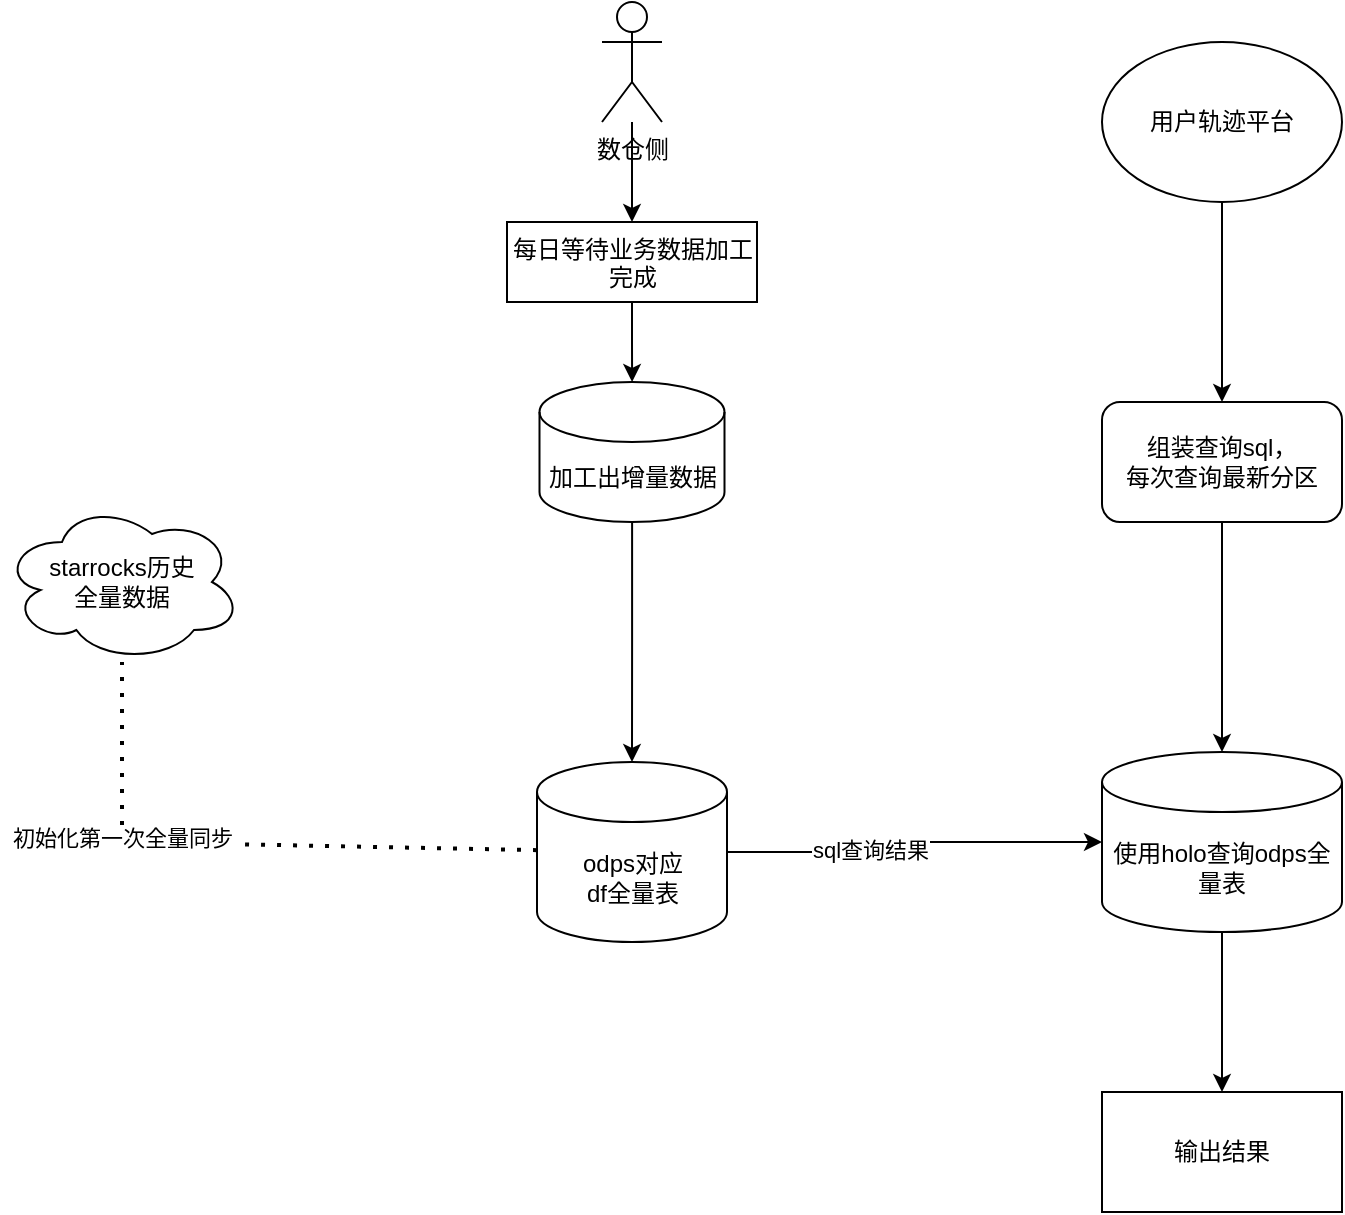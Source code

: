 <mxfile version="28.1.0">
  <diagram name="第 1 页" id="5voi8yb7iHYW7vKMXMiH">
    <mxGraphModel dx="1845" dy="655" grid="1" gridSize="10" guides="1" tooltips="1" connect="1" arrows="1" fold="1" page="1" pageScale="1" pageWidth="827" pageHeight="1169" math="0" shadow="0">
      <root>
        <mxCell id="0" />
        <mxCell id="1" parent="0" />
        <mxCell id="MrIlbHOsHNiRRGtyVH3s-3" value="" style="edgeStyle=orthogonalEdgeStyle;rounded=0;orthogonalLoop=1;jettySize=auto;html=1;" edge="1" parent="1" source="MrIlbHOsHNiRRGtyVH3s-1" target="MrIlbHOsHNiRRGtyVH3s-2">
          <mxGeometry relative="1" as="geometry" />
        </mxCell>
        <mxCell id="MrIlbHOsHNiRRGtyVH3s-1" value="用户轨迹平台" style="ellipse;whiteSpace=wrap;html=1;" vertex="1" parent="1">
          <mxGeometry x="330" y="60" width="120" height="80" as="geometry" />
        </mxCell>
        <mxCell id="MrIlbHOsHNiRRGtyVH3s-5" value="" style="edgeStyle=orthogonalEdgeStyle;rounded=0;orthogonalLoop=1;jettySize=auto;html=1;" edge="1" parent="1" source="MrIlbHOsHNiRRGtyVH3s-2" target="MrIlbHOsHNiRRGtyVH3s-4">
          <mxGeometry relative="1" as="geometry" />
        </mxCell>
        <mxCell id="MrIlbHOsHNiRRGtyVH3s-2" value="组装查询sql，&lt;div&gt;每次查询最新分区&lt;/div&gt;" style="rounded=1;whiteSpace=wrap;html=1;" vertex="1" parent="1">
          <mxGeometry x="330" y="240" width="120" height="60" as="geometry" />
        </mxCell>
        <mxCell id="MrIlbHOsHNiRRGtyVH3s-16" value="" style="edgeStyle=orthogonalEdgeStyle;rounded=0;orthogonalLoop=1;jettySize=auto;html=1;" edge="1" parent="1" source="MrIlbHOsHNiRRGtyVH3s-4" target="MrIlbHOsHNiRRGtyVH3s-15">
          <mxGeometry relative="1" as="geometry" />
        </mxCell>
        <mxCell id="MrIlbHOsHNiRRGtyVH3s-4" value="使用holo查询odps全量表" style="shape=cylinder3;whiteSpace=wrap;html=1;boundedLbl=1;backgroundOutline=1;size=15;" vertex="1" parent="1">
          <mxGeometry x="330" y="415" width="120" height="90" as="geometry" />
        </mxCell>
        <mxCell id="MrIlbHOsHNiRRGtyVH3s-9" value="" style="edgeStyle=orthogonalEdgeStyle;rounded=0;orthogonalLoop=1;jettySize=auto;html=1;" edge="1" parent="1" source="MrIlbHOsHNiRRGtyVH3s-7" target="MrIlbHOsHNiRRGtyVH3s-8">
          <mxGeometry relative="1" as="geometry" />
        </mxCell>
        <mxCell id="MrIlbHOsHNiRRGtyVH3s-7" value="数仓侧" style="shape=umlActor;verticalLabelPosition=bottom;verticalAlign=top;html=1;outlineConnect=0;" vertex="1" parent="1">
          <mxGeometry x="80" y="40" width="30" height="60" as="geometry" />
        </mxCell>
        <mxCell id="MrIlbHOsHNiRRGtyVH3s-11" value="" style="edgeStyle=orthogonalEdgeStyle;rounded=0;orthogonalLoop=1;jettySize=auto;html=1;" edge="1" parent="1" source="MrIlbHOsHNiRRGtyVH3s-8" target="MrIlbHOsHNiRRGtyVH3s-10">
          <mxGeometry relative="1" as="geometry" />
        </mxCell>
        <mxCell id="MrIlbHOsHNiRRGtyVH3s-8" value="每日等待业务数据加工完成" style="whiteSpace=wrap;html=1;verticalAlign=top;" vertex="1" parent="1">
          <mxGeometry x="32.5" y="150" width="125" height="40" as="geometry" />
        </mxCell>
        <mxCell id="MrIlbHOsHNiRRGtyVH3s-20" value="" style="edgeStyle=orthogonalEdgeStyle;rounded=0;orthogonalLoop=1;jettySize=auto;html=1;" edge="1" parent="1" source="MrIlbHOsHNiRRGtyVH3s-10" target="MrIlbHOsHNiRRGtyVH3s-17">
          <mxGeometry relative="1" as="geometry" />
        </mxCell>
        <mxCell id="MrIlbHOsHNiRRGtyVH3s-10" value="加工出增量数据" style="shape=cylinder3;whiteSpace=wrap;html=1;boundedLbl=1;backgroundOutline=1;size=15;" vertex="1" parent="1">
          <mxGeometry x="48.75" y="230" width="92.5" height="70" as="geometry" />
        </mxCell>
        <mxCell id="MrIlbHOsHNiRRGtyVH3s-13" value="starrocks历史&lt;div&gt;全量数据&lt;/div&gt;" style="ellipse;shape=cloud;whiteSpace=wrap;html=1;" vertex="1" parent="1">
          <mxGeometry x="-220" y="290" width="120" height="80" as="geometry" />
        </mxCell>
        <mxCell id="MrIlbHOsHNiRRGtyVH3s-15" value="输出结果" style="whiteSpace=wrap;html=1;" vertex="1" parent="1">
          <mxGeometry x="330" y="585" width="120" height="60" as="geometry" />
        </mxCell>
        <mxCell id="MrIlbHOsHNiRRGtyVH3s-23" style="edgeStyle=orthogonalEdgeStyle;rounded=0;orthogonalLoop=1;jettySize=auto;html=1;" edge="1" parent="1" source="MrIlbHOsHNiRRGtyVH3s-17" target="MrIlbHOsHNiRRGtyVH3s-4">
          <mxGeometry relative="1" as="geometry" />
        </mxCell>
        <mxCell id="MrIlbHOsHNiRRGtyVH3s-24" value="sql查询结果" style="edgeLabel;html=1;align=center;verticalAlign=middle;resizable=0;points=[];" vertex="1" connectable="0" parent="MrIlbHOsHNiRRGtyVH3s-23">
          <mxGeometry x="-0.257" y="1" relative="1" as="geometry">
            <mxPoint as="offset" />
          </mxGeometry>
        </mxCell>
        <mxCell id="MrIlbHOsHNiRRGtyVH3s-17" value="&lt;div&gt;odps对应&lt;/div&gt;df全量表" style="shape=cylinder3;whiteSpace=wrap;html=1;boundedLbl=1;backgroundOutline=1;size=15;" vertex="1" parent="1">
          <mxGeometry x="47.5" y="420" width="95" height="90" as="geometry" />
        </mxCell>
        <mxCell id="MrIlbHOsHNiRRGtyVH3s-18" value="" style="endArrow=none;dashed=1;html=1;dashPattern=1 3;strokeWidth=2;rounded=0;entryX=0.5;entryY=1;entryDx=0;entryDy=0;entryPerimeter=0;" edge="1" parent="1" source="MrIlbHOsHNiRRGtyVH3s-17" target="MrIlbHOsHNiRRGtyVH3s-13">
          <mxGeometry width="50" height="50" relative="1" as="geometry">
            <mxPoint x="-210" y="440" as="sourcePoint" />
            <mxPoint x="-160" y="390" as="targetPoint" />
            <Array as="points">
              <mxPoint x="-160" y="460" />
            </Array>
          </mxGeometry>
        </mxCell>
        <mxCell id="MrIlbHOsHNiRRGtyVH3s-19" value="初始化第一次全量同步" style="edgeLabel;html=1;align=center;verticalAlign=middle;resizable=0;points=[];" vertex="1" connectable="0" parent="MrIlbHOsHNiRRGtyVH3s-18">
          <mxGeometry x="0.41" relative="1" as="geometry">
            <mxPoint as="offset" />
          </mxGeometry>
        </mxCell>
      </root>
    </mxGraphModel>
  </diagram>
</mxfile>
